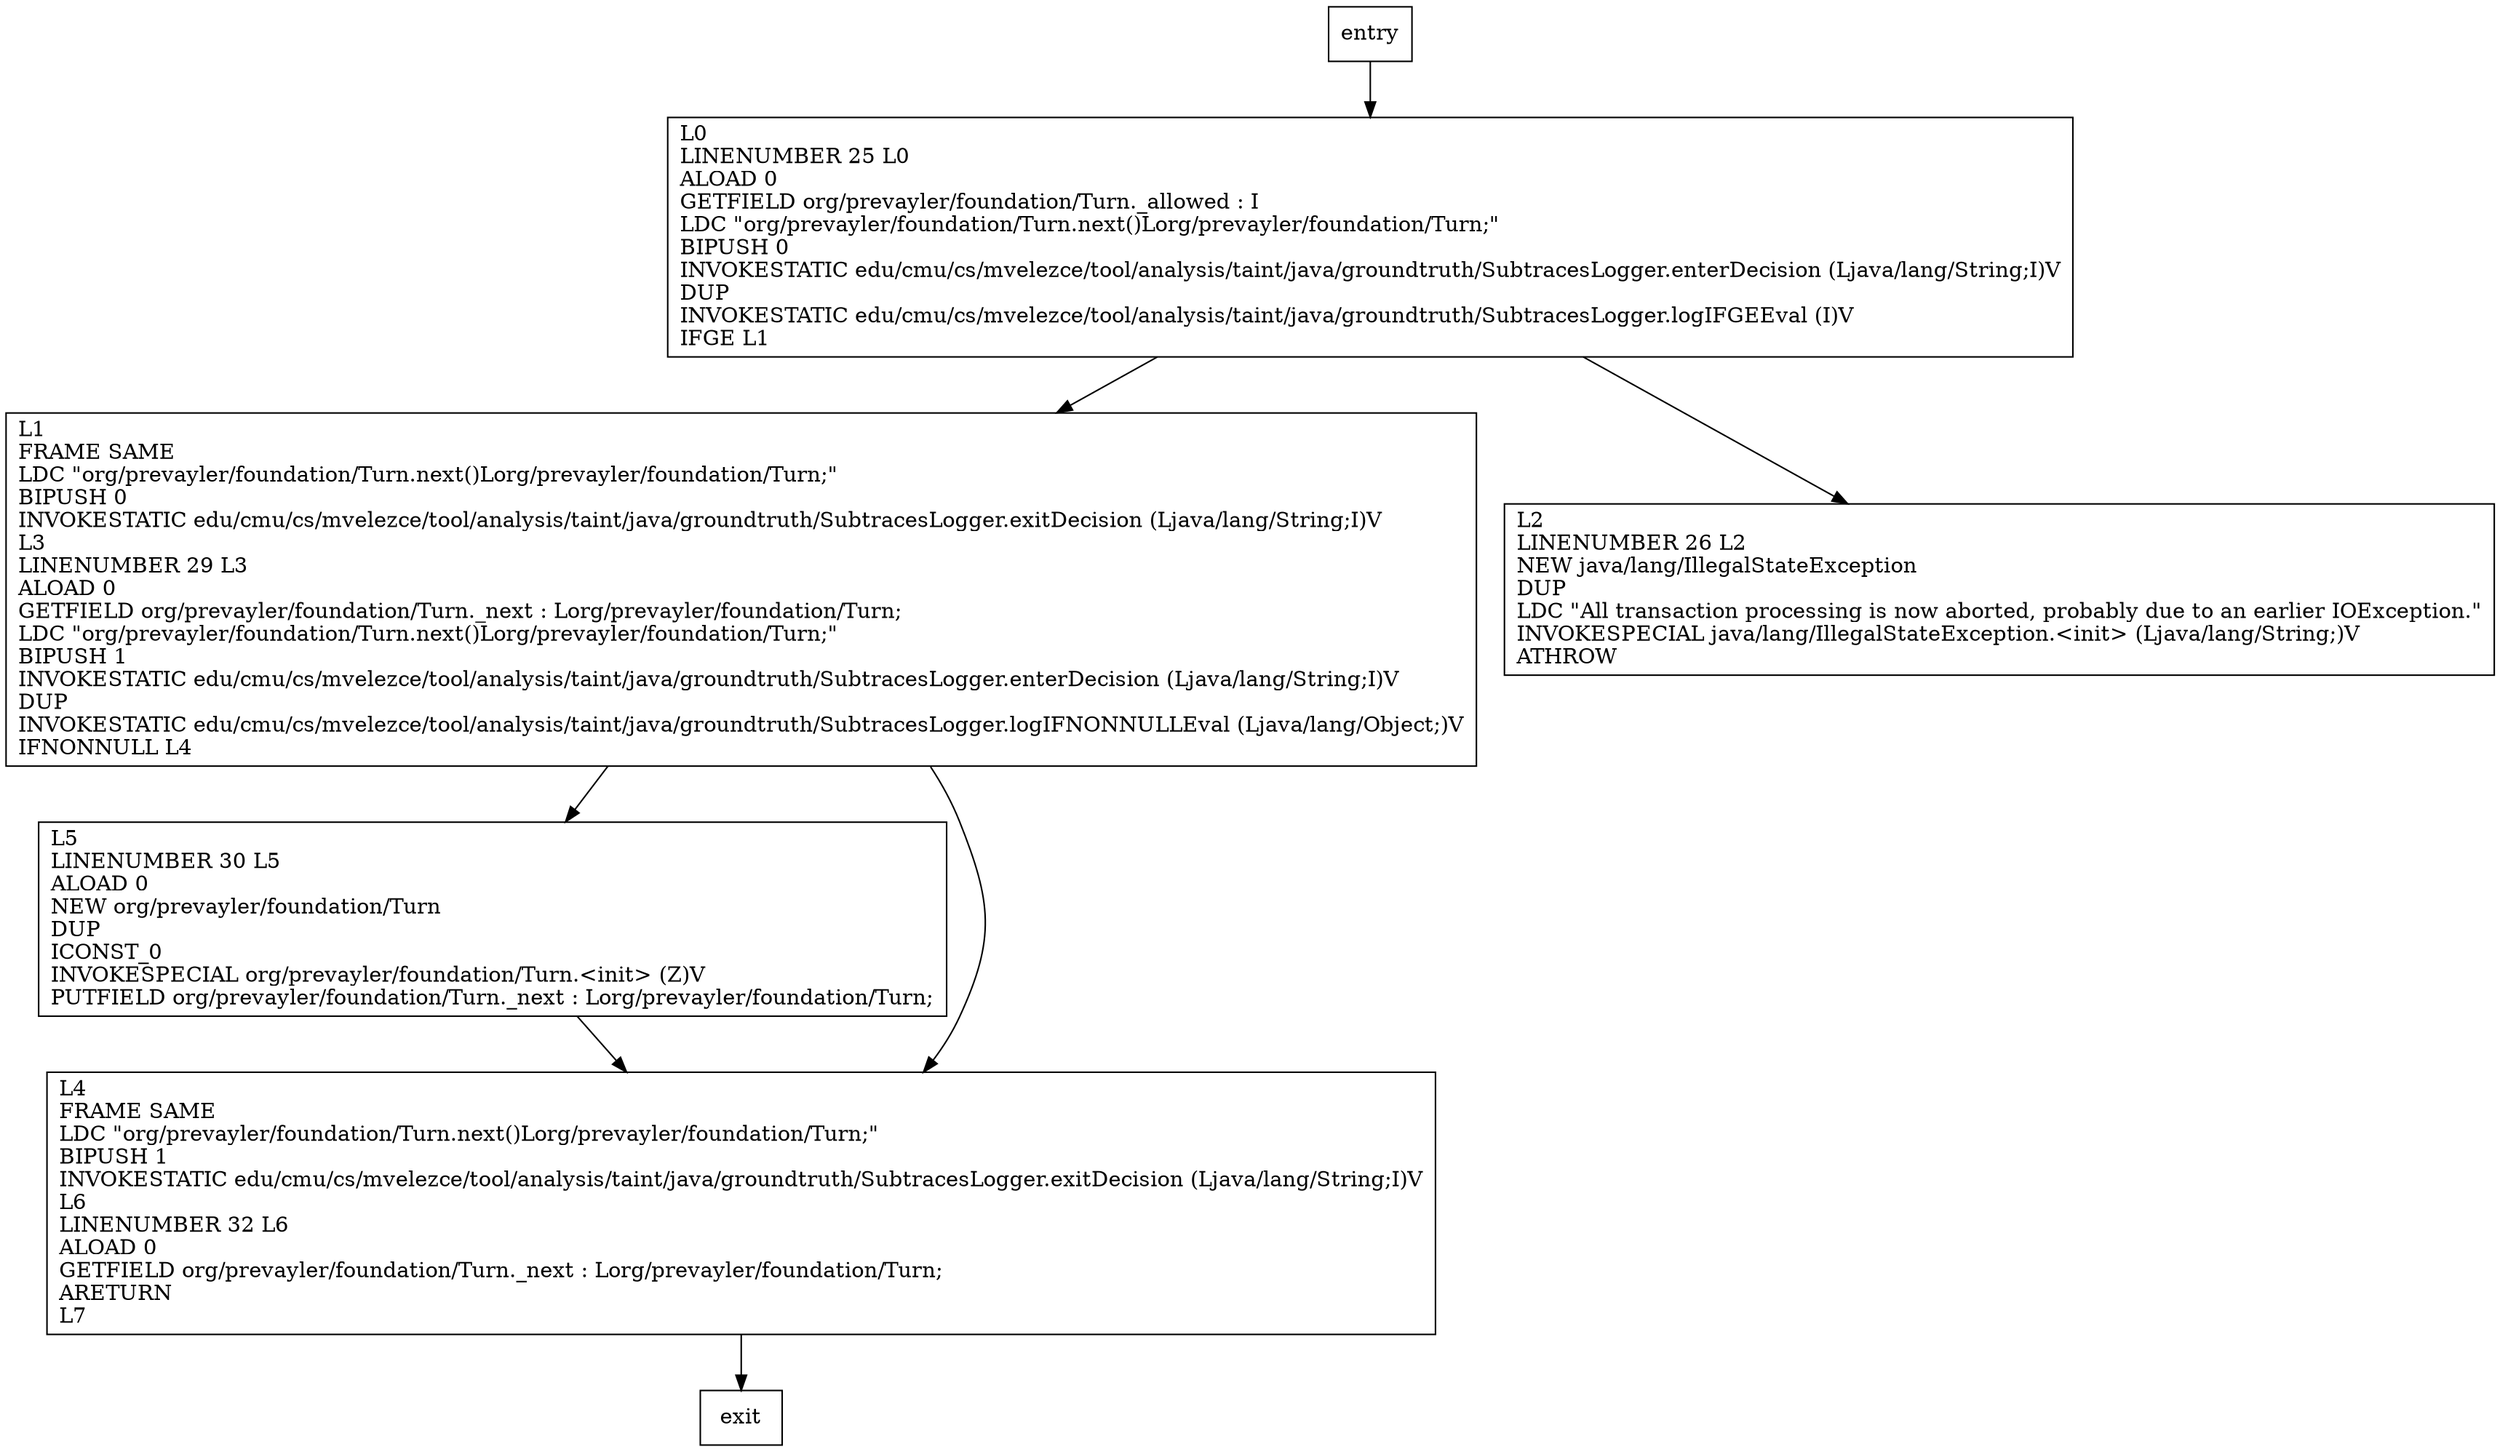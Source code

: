 digraph next {
node [shape=record];
1871689990 [label="L1\lFRAME SAME\lLDC \"org/prevayler/foundation/Turn.next()Lorg/prevayler/foundation/Turn;\"\lBIPUSH 0\lINVOKESTATIC edu/cmu/cs/mvelezce/tool/analysis/taint/java/groundtruth/SubtracesLogger.exitDecision (Ljava/lang/String;I)V\lL3\lLINENUMBER 29 L3\lALOAD 0\lGETFIELD org/prevayler/foundation/Turn._next : Lorg/prevayler/foundation/Turn;\lLDC \"org/prevayler/foundation/Turn.next()Lorg/prevayler/foundation/Turn;\"\lBIPUSH 1\lINVOKESTATIC edu/cmu/cs/mvelezce/tool/analysis/taint/java/groundtruth/SubtracesLogger.enterDecision (Ljava/lang/String;I)V\lDUP\lINVOKESTATIC edu/cmu/cs/mvelezce/tool/analysis/taint/java/groundtruth/SubtracesLogger.logIFNONNULLEval (Ljava/lang/Object;)V\lIFNONNULL L4\l"];
428169113 [label="L5\lLINENUMBER 30 L5\lALOAD 0\lNEW org/prevayler/foundation/Turn\lDUP\lICONST_0\lINVOKESPECIAL org/prevayler/foundation/Turn.\<init\> (Z)V\lPUTFIELD org/prevayler/foundation/Turn._next : Lorg/prevayler/foundation/Turn;\l"];
38073174 [label="L4\lFRAME SAME\lLDC \"org/prevayler/foundation/Turn.next()Lorg/prevayler/foundation/Turn;\"\lBIPUSH 1\lINVOKESTATIC edu/cmu/cs/mvelezce/tool/analysis/taint/java/groundtruth/SubtracesLogger.exitDecision (Ljava/lang/String;I)V\lL6\lLINENUMBER 32 L6\lALOAD 0\lGETFIELD org/prevayler/foundation/Turn._next : Lorg/prevayler/foundation/Turn;\lARETURN\lL7\l"];
1921332678 [label="L2\lLINENUMBER 26 L2\lNEW java/lang/IllegalStateException\lDUP\lLDC \"All transaction processing is now aborted, probably due to an earlier IOException.\"\lINVOKESPECIAL java/lang/IllegalStateException.\<init\> (Ljava/lang/String;)V\lATHROW\l"];
1986901753 [label="L0\lLINENUMBER 25 L0\lALOAD 0\lGETFIELD org/prevayler/foundation/Turn._allowed : I\lLDC \"org/prevayler/foundation/Turn.next()Lorg/prevayler/foundation/Turn;\"\lBIPUSH 0\lINVOKESTATIC edu/cmu/cs/mvelezce/tool/analysis/taint/java/groundtruth/SubtracesLogger.enterDecision (Ljava/lang/String;I)V\lDUP\lINVOKESTATIC edu/cmu/cs/mvelezce/tool/analysis/taint/java/groundtruth/SubtracesLogger.logIFGEEval (I)V\lIFGE L1\l"];
entry;
exit;
entry -> 1986901753;
1871689990 -> 428169113;
1871689990 -> 38073174;
428169113 -> 38073174;
38073174 -> exit;
1986901753 -> 1871689990;
1986901753 -> 1921332678;
}
